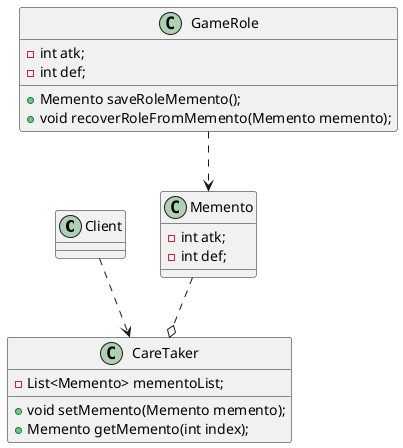 @startuml
class Client

class GameRole{
    - int atk;
    - int def;
    + Memento saveRoleMemento();
    + void recoverRoleFromMemento(Memento memento);
}

class Memento{
    - int atk;
    - int def;
}

class CareTaker{
    - List<Memento> mementoList;
    + void setMemento(Memento memento);
    + Memento getMemento(int index);
}

Client ..> CareTaker
GameRole ..> Memento
Memento ..o CareTaker

@enduml
